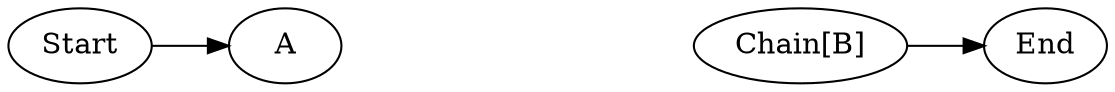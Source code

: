 digraph {
    rankdir=LR
    Start[class="extremity"]
    End[class="extremity"]
    A[class="start,disabled"]
    B[style="invis"]
    ChainB[label="Chain[B]" class="goal"]

    A -> B[label="f" style="invis"]
    B -> ChainB[label="Done" style="invis"]

    Start -> A[class="start,disabled"]
    ChainB -> End[class="goal"]
}
